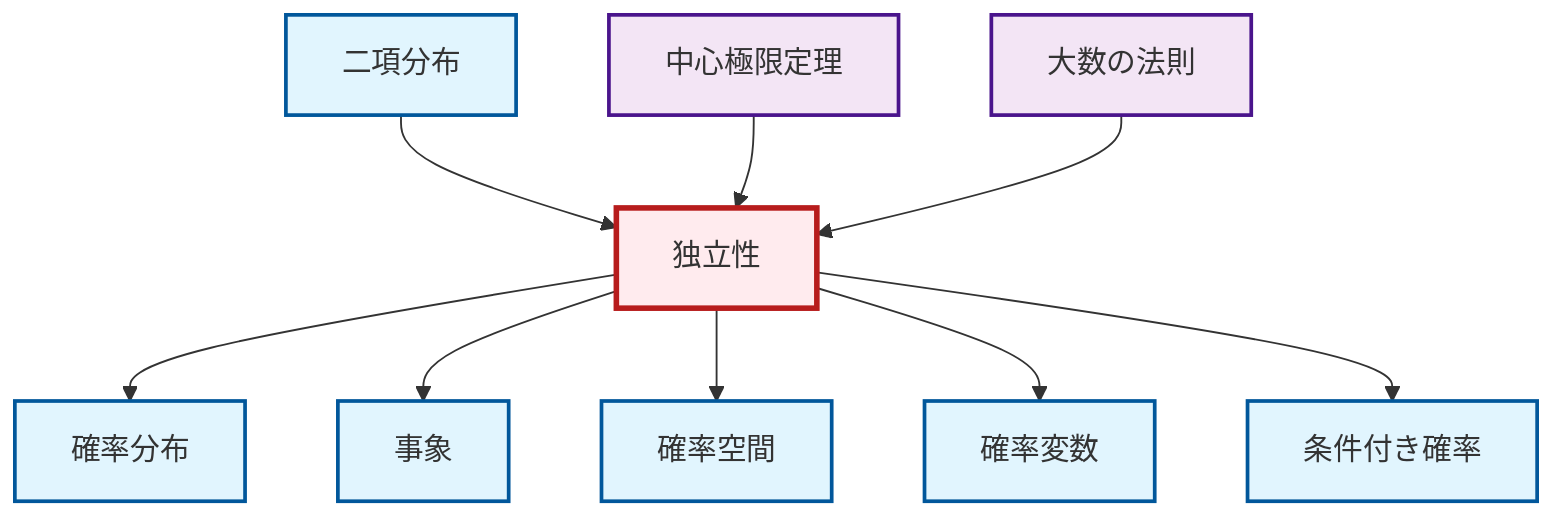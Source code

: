graph TD
    classDef definition fill:#e1f5fe,stroke:#01579b,stroke-width:2px
    classDef theorem fill:#f3e5f5,stroke:#4a148c,stroke-width:2px
    classDef axiom fill:#fff3e0,stroke:#e65100,stroke-width:2px
    classDef example fill:#e8f5e9,stroke:#1b5e20,stroke-width:2px
    classDef current fill:#ffebee,stroke:#b71c1c,stroke-width:3px
    def-independence["独立性"]:::definition
    def-conditional-probability["条件付き確率"]:::definition
    thm-central-limit["中心極限定理"]:::theorem
    def-probability-distribution["確率分布"]:::definition
    def-random-variable["確率変数"]:::definition
    def-event["事象"]:::definition
    thm-law-of-large-numbers["大数の法則"]:::theorem
    def-binomial-distribution["二項分布"]:::definition
    def-probability-space["確率空間"]:::definition
    def-independence --> def-probability-distribution
    def-independence --> def-event
    def-binomial-distribution --> def-independence
    def-independence --> def-probability-space
    def-independence --> def-random-variable
    thm-central-limit --> def-independence
    def-independence --> def-conditional-probability
    thm-law-of-large-numbers --> def-independence
    class def-independence current